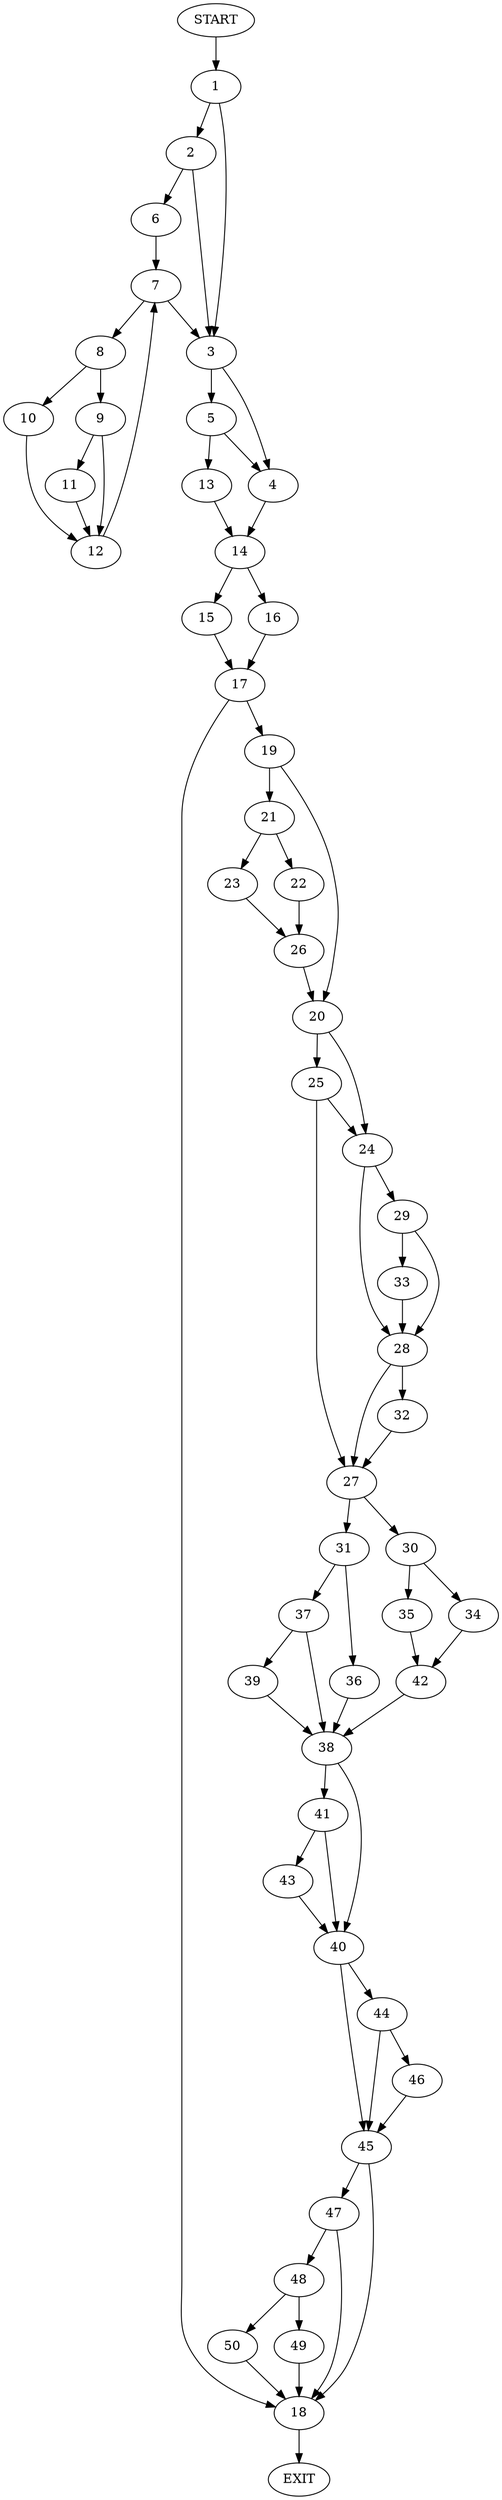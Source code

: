 digraph {
0 [label="START"]
51 [label="EXIT"]
0 -> 1
1 -> 2
1 -> 3
3 -> 4
3 -> 5
2 -> 3
2 -> 6
6 -> 7
7 -> 3
7 -> 8
8 -> 9
8 -> 10
9 -> 11
9 -> 12
10 -> 12
12 -> 7
11 -> 12
5 -> 4
5 -> 13
4 -> 14
13 -> 14
14 -> 15
14 -> 16
15 -> 17
16 -> 17
17 -> 18
17 -> 19
19 -> 20
19 -> 21
18 -> 51
21 -> 22
21 -> 23
20 -> 24
20 -> 25
22 -> 26
23 -> 26
26 -> 20
25 -> 27
25 -> 24
24 -> 28
24 -> 29
27 -> 30
27 -> 31
28 -> 27
28 -> 32
29 -> 28
29 -> 33
33 -> 28
32 -> 27
30 -> 34
30 -> 35
31 -> 36
31 -> 37
37 -> 38
37 -> 39
36 -> 38
38 -> 40
38 -> 41
39 -> 38
35 -> 42
34 -> 42
42 -> 38
41 -> 40
41 -> 43
40 -> 44
40 -> 45
43 -> 40
44 -> 45
44 -> 46
45 -> 47
45 -> 18
46 -> 45
47 -> 18
47 -> 48
48 -> 49
48 -> 50
50 -> 18
49 -> 18
}
